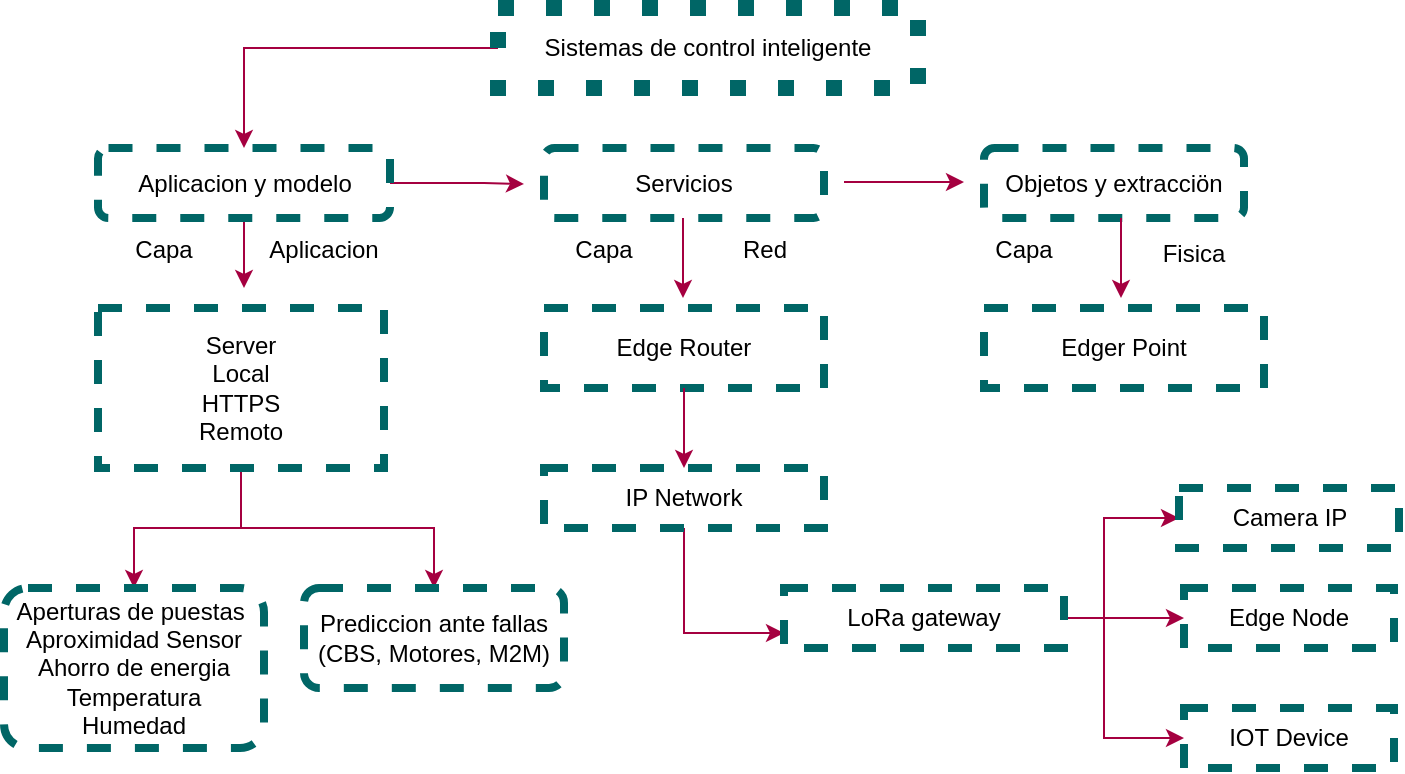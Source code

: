 <mxfile version="13.1.3">
    <diagram id="6hGFLwfOUW9BJ-s0fimq" name="Page-1">
        <mxGraphModel dx="646" dy="478" grid="1" gridSize="10" guides="1" tooltips="1" connect="1" arrows="1" fold="1" page="1" pageScale="1" pageWidth="827" pageHeight="1169" math="0" shadow="0">
            <root>
                <mxCell id="0"/>
                <mxCell id="1" parent="0"/>
                <mxCell id="8" style="edgeStyle=orthogonalEdgeStyle;rounded=0;orthogonalLoop=1;jettySize=auto;html=1;exitX=0;exitY=0.5;exitDx=0;exitDy=0;entryX=0.5;entryY=0;entryDx=0;entryDy=0;fillColor=#d80073;strokeColor=#A50040;" parent="1" source="2" target="4" edge="1">
                    <mxGeometry relative="1" as="geometry"/>
                </mxCell>
                <mxCell id="2" value="Sistemas de control inteligente" style="text;html=1;strokeColor=#006666;fillColor=none;align=center;verticalAlign=middle;whiteSpace=wrap;rounded=0;perimeterSpacing=0;strokeWidth=8;dashed=1;dashPattern=1 2;" parent="1" vertex="1">
                    <mxGeometry x="308" y="24" width="210" height="40" as="geometry"/>
                </mxCell>
                <mxCell id="11" style="edgeStyle=orthogonalEdgeStyle;rounded=0;orthogonalLoop=1;jettySize=auto;html=1;exitX=1;exitY=0.5;exitDx=0;exitDy=0;fillColor=#d80073;strokeColor=#A50040;" parent="1" source="4" edge="1">
                    <mxGeometry relative="1" as="geometry">
                        <mxPoint x="321" y="112" as="targetPoint"/>
                        <Array as="points">
                            <mxPoint x="301" y="112"/>
                            <mxPoint x="301" y="112"/>
                        </Array>
                    </mxGeometry>
                </mxCell>
                <mxCell id="15" style="edgeStyle=orthogonalEdgeStyle;rounded=0;orthogonalLoop=1;jettySize=auto;html=1;exitX=0.5;exitY=1;exitDx=0;exitDy=0;fillColor=#d80073;strokeColor=#A50040;" parent="1" source="4" edge="1">
                    <mxGeometry relative="1" as="geometry">
                        <mxPoint x="181" y="164" as="targetPoint"/>
                    </mxGeometry>
                </mxCell>
                <mxCell id="4" value="" style="rounded=1;whiteSpace=wrap;html=1;dashed=1;strokeColor=#006666;strokeWidth=4;" parent="1" vertex="1">
                    <mxGeometry x="108" y="94" width="146" height="35" as="geometry"/>
                </mxCell>
                <mxCell id="5" value="Aplicacion y modelo" style="text;html=1;align=center;verticalAlign=middle;resizable=0;points=[];autosize=1;" parent="1" vertex="1">
                    <mxGeometry x="121" y="101.5" width="120" height="20" as="geometry"/>
                </mxCell>
                <mxCell id="10" value="" style="endArrow=classic;html=1;fillColor=#d80073;strokeColor=#A50040;" parent="1" edge="1">
                    <mxGeometry width="50" height="50" relative="1" as="geometry">
                        <mxPoint x="481" y="111" as="sourcePoint"/>
                        <mxPoint x="541" y="111" as="targetPoint"/>
                    </mxGeometry>
                </mxCell>
                <mxCell id="12" value="Servicios" style="rounded=1;whiteSpace=wrap;html=1;dashed=1;strokeColor=#006666;strokeWidth=4;" parent="1" vertex="1">
                    <mxGeometry x="331" y="94" width="140" height="35" as="geometry"/>
                </mxCell>
                <mxCell id="13" value="Objetos y extracciön" style="rounded=1;whiteSpace=wrap;html=1;dashed=1;strokeColor=#006666;strokeWidth=4;" parent="1" vertex="1">
                    <mxGeometry x="551" y="94" width="130" height="35" as="geometry"/>
                </mxCell>
                <mxCell id="14" value="" style="endArrow=classic;html=1;fillColor=#d80073;strokeColor=#A50040;" parent="1" edge="1">
                    <mxGeometry width="50" height="50" relative="1" as="geometry">
                        <mxPoint x="400.5" y="129" as="sourcePoint"/>
                        <mxPoint x="400.5" y="169" as="targetPoint"/>
                    </mxGeometry>
                </mxCell>
                <mxCell id="16" value="" style="endArrow=classic;html=1;fillColor=#d80073;strokeColor=#A50040;" parent="1" edge="1">
                    <mxGeometry width="50" height="50" relative="1" as="geometry">
                        <mxPoint x="619.5" y="129" as="sourcePoint"/>
                        <mxPoint x="619.5" y="169" as="targetPoint"/>
                    </mxGeometry>
                </mxCell>
                <mxCell id="18" value="Capa" style="text;html=1;strokeColor=none;fillColor=none;align=center;verticalAlign=middle;whiteSpace=wrap;rounded=0;dashed=1;" parent="1" vertex="1">
                    <mxGeometry x="121" y="135" width="40" height="20" as="geometry"/>
                </mxCell>
                <mxCell id="19" value="Red" style="text;html=1;align=center;verticalAlign=middle;resizable=0;points=[];autosize=1;" parent="1" vertex="1">
                    <mxGeometry x="421" y="135" width="40" height="20" as="geometry"/>
                </mxCell>
                <mxCell id="20" value="Aplicacion" style="text;html=1;strokeColor=none;fillColor=none;align=center;verticalAlign=middle;whiteSpace=wrap;rounded=0;dashed=1;" parent="1" vertex="1">
                    <mxGeometry x="201" y="135" width="40" height="20" as="geometry"/>
                </mxCell>
                <mxCell id="25" value="Capa" style="text;html=1;strokeColor=none;fillColor=none;align=center;verticalAlign=middle;whiteSpace=wrap;rounded=0;dashed=1;" parent="1" vertex="1">
                    <mxGeometry x="341" y="135" width="40" height="20" as="geometry"/>
                </mxCell>
                <mxCell id="26" value="Capa" style="text;html=1;strokeColor=none;fillColor=none;align=center;verticalAlign=middle;whiteSpace=wrap;rounded=0;dashed=1;" parent="1" vertex="1">
                    <mxGeometry x="551" y="135" width="40" height="20" as="geometry"/>
                </mxCell>
                <mxCell id="28" value="Fisica" style="text;html=1;strokeColor=none;fillColor=none;align=center;verticalAlign=middle;whiteSpace=wrap;rounded=0;dashed=1;" parent="1" vertex="1">
                    <mxGeometry x="636" y="137" width="40" height="20" as="geometry"/>
                </mxCell>
                <mxCell id="60" style="edgeStyle=orthogonalEdgeStyle;rounded=0;orthogonalLoop=1;jettySize=auto;html=1;exitX=0.5;exitY=1;exitDx=0;exitDy=0;fillColor=#d80073;strokeColor=#A50040;" parent="1" source="29" target="59" edge="1">
                    <mxGeometry relative="1" as="geometry"/>
                </mxCell>
                <mxCell id="62" style="edgeStyle=orthogonalEdgeStyle;rounded=0;orthogonalLoop=1;jettySize=auto;html=1;exitX=0.5;exitY=1;exitDx=0;exitDy=0;entryX=0.5;entryY=0;entryDx=0;entryDy=0;fillColor=#d80073;strokeColor=#A50040;" parent="1" source="29" target="61" edge="1">
                    <mxGeometry relative="1" as="geometry"/>
                </mxCell>
                <mxCell id="29" value="Server&lt;br&gt;Local&lt;br&gt;HTTPS&lt;br&gt;Remoto" style="rounded=0;whiteSpace=wrap;html=1;dashed=1;strokeColor=#006666;strokeWidth=4;" parent="1" vertex="1">
                    <mxGeometry x="108" y="174" width="143" height="80" as="geometry"/>
                </mxCell>
                <mxCell id="30" value="Edge Router" style="rounded=0;whiteSpace=wrap;html=1;dashed=1;strokeColor=#006666;strokeWidth=4;" parent="1" vertex="1">
                    <mxGeometry x="331" y="174" width="140" height="40" as="geometry"/>
                </mxCell>
                <mxCell id="31" value="Edger Point" style="rounded=0;whiteSpace=wrap;html=1;dashed=1;strokeColor=#006666;strokeWidth=4;" parent="1" vertex="1">
                    <mxGeometry x="551" y="174" width="140" height="40" as="geometry"/>
                </mxCell>
                <mxCell id="45" style="edgeStyle=orthogonalEdgeStyle;rounded=0;orthogonalLoop=1;jettySize=auto;html=1;exitX=0.5;exitY=1;exitDx=0;exitDy=0;entryX=0;entryY=0.75;entryDx=0;entryDy=0;fillColor=#d80073;strokeColor=#A50040;" parent="1" source="33" target="42" edge="1">
                    <mxGeometry relative="1" as="geometry"/>
                </mxCell>
                <mxCell id="33" value="IP Network&lt;br&gt;" style="rounded=0;whiteSpace=wrap;html=1;dashed=1;strokeColor=#006666;strokeWidth=4;" parent="1" vertex="1">
                    <mxGeometry x="331" y="254" width="140" height="30" as="geometry"/>
                </mxCell>
                <mxCell id="36" value="" style="endArrow=classic;html=1;entryX=0.5;entryY=0;entryDx=0;entryDy=0;exitX=0.5;exitY=1;exitDx=0;exitDy=0;fillColor=#d80073;strokeColor=#A50040;" parent="1" source="30" target="33" edge="1">
                    <mxGeometry width="50" height="50" relative="1" as="geometry">
                        <mxPoint x="361" y="184" as="sourcePoint"/>
                        <mxPoint x="411" y="134" as="targetPoint"/>
                    </mxGeometry>
                </mxCell>
                <mxCell id="50" style="edgeStyle=orthogonalEdgeStyle;rounded=0;orthogonalLoop=1;jettySize=auto;html=1;exitX=1;exitY=0.5;exitDx=0;exitDy=0;entryX=0;entryY=0.5;entryDx=0;entryDy=0;fillColor=#d80073;strokeColor=#A50040;" parent="1" source="42" target="48" edge="1">
                    <mxGeometry relative="1" as="geometry"/>
                </mxCell>
                <mxCell id="53" style="edgeStyle=orthogonalEdgeStyle;rounded=0;orthogonalLoop=1;jettySize=auto;html=1;exitX=1;exitY=0.5;exitDx=0;exitDy=0;entryX=0;entryY=0.5;entryDx=0;entryDy=0;fillColor=#d80073;strokeColor=#A50040;" parent="1" source="42" target="47" edge="1">
                    <mxGeometry relative="1" as="geometry">
                        <Array as="points">
                            <mxPoint x="611" y="329"/>
                            <mxPoint x="611" y="389"/>
                        </Array>
                    </mxGeometry>
                </mxCell>
                <mxCell id="54" style="edgeStyle=orthogonalEdgeStyle;rounded=0;orthogonalLoop=1;jettySize=auto;html=1;exitX=1;exitY=0.5;exitDx=0;exitDy=0;entryX=0;entryY=0.5;entryDx=0;entryDy=0;fillColor=#d80073;strokeColor=#A50040;" parent="1" source="42" target="46" edge="1">
                    <mxGeometry relative="1" as="geometry">
                        <Array as="points">
                            <mxPoint x="611" y="329"/>
                            <mxPoint x="611" y="279"/>
                        </Array>
                    </mxGeometry>
                </mxCell>
                <mxCell id="42" value="&lt;span style=&quot;font-family: &amp;#34;helvetica&amp;#34;&quot;&gt;LoRa gateway&lt;/span&gt;" style="rounded=0;whiteSpace=wrap;html=1;dashed=1;strokeColor=#006666;strokeWidth=4;" parent="1" vertex="1">
                    <mxGeometry x="451" y="314" width="140" height="30" as="geometry"/>
                </mxCell>
                <mxCell id="46" value="&lt;span style=&quot;font-family: &amp;#34;helvetica&amp;#34;&quot;&gt;Camera IP&lt;/span&gt;" style="rounded=0;whiteSpace=wrap;html=1;dashed=1;strokeColor=#006666;strokeWidth=4;" parent="1" vertex="1">
                    <mxGeometry x="648.5" y="264" width="110" height="30" as="geometry"/>
                </mxCell>
                <mxCell id="47" value="&lt;span style=&quot;font-family: &amp;#34;helvetica&amp;#34;&quot;&gt;IOT Device&lt;/span&gt;" style="rounded=0;whiteSpace=wrap;html=1;dashed=1;strokeColor=#006666;strokeWidth=4;" parent="1" vertex="1">
                    <mxGeometry x="651" y="374" width="105" height="30" as="geometry"/>
                </mxCell>
                <mxCell id="48" value="&lt;span style=&quot;font-family: &amp;#34;helvetica&amp;#34;&quot;&gt;Edge Node&lt;/span&gt;" style="rounded=0;whiteSpace=wrap;html=1;dashed=1;strokeColor=#006666;strokeWidth=4;" parent="1" vertex="1">
                    <mxGeometry x="651" y="314" width="105" height="30" as="geometry"/>
                </mxCell>
                <mxCell id="59" value="&lt;span&gt;Aperturas de puestas&amp;nbsp;&lt;/span&gt;&lt;br&gt;&lt;span&gt;Aproximidad Sensor&lt;/span&gt;&lt;br&gt;&lt;span&gt;Ahorro de energia&lt;/span&gt;&lt;br&gt;&lt;span&gt;Temperatura&lt;/span&gt;&lt;br&gt;&lt;span&gt;Humedad&lt;/span&gt;" style="rounded=1;whiteSpace=wrap;html=1;dashed=1;strokeColor=#006666;strokeWidth=4;" parent="1" vertex="1">
                    <mxGeometry x="61" y="314" width="130" height="80" as="geometry"/>
                </mxCell>
                <mxCell id="61" value="Prediccion ante fallas&lt;br&gt;(CBS, Motores, M2M)" style="rounded=1;whiteSpace=wrap;html=1;dashed=1;strokeColor=#006666;strokeWidth=4;" parent="1" vertex="1">
                    <mxGeometry x="211" y="314" width="130" height="50" as="geometry"/>
                </mxCell>
            </root>
        </mxGraphModel>
    </diagram>
</mxfile>